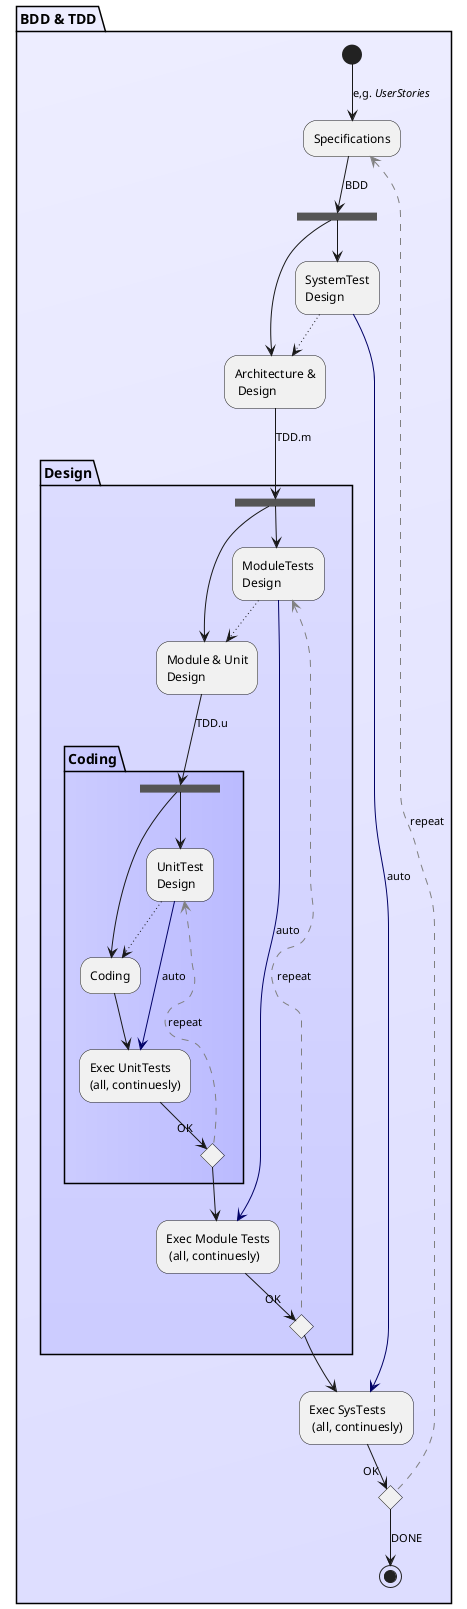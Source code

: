 /' (C) ALbert Mietus, 2020; dropjes licencie: Use at will, and give me liquorice to say thanks.
'/

@startuml

partition "BDD & TDD" #EEEEFF/DDDDFF {
(*)             --> [e,g. //UserStories//] "Specifications"         as SPECS

SPECS           --> [BDD] ===BDD===
===BDD===       --> "SystemTest\nDesign"                            as STD
===BDD===       --> "Architecture &\n Design"                       as AenD
STD             ..> AenD

STD             -[#000066]-> [auto] "Exec SysTests\n (all, continuesly)"     as STE
If "OK" then
                --> [DONE] (*)
Else
                -up[#808080,dashed]-> [repeat] SPECS

partition Design #DDDDFF-CCCCFF {

AenD            --> [TDD.m] ===TDDm===
===TDDm===      --> "ModuleTests\nDesign"                           as MTD
===TDDm===      --> "Module & Unit\nDesign"                         as MUD
MTD             ..> MUD

MTD             -[#000066]-> [auto] "Exec Module Tests\n (all, continuesly)"  as MTE
If "OK" then
                --> STE
else
                -up[#808080,dashed]-> [repeat] MTD

partition Coding #CCCCFF|BBBBFF {

MUD             --> [TDD.u] ===TDDu===
===TDDu===      --> "UnitTest\nDesign"                              as UTD
===TDDu===      --> "Coding"                                        as CODE
UTD             ..> CODE

UTD             -[#000066]--> [auto] "Exec UnitTests\n(all, continuesly)"     as UTE
If "OK" then
                --> MTE
Else
                -up[#808080,dashed]-> [repeat] UTD

CODE -> UTE
}
}
}
@enduml
